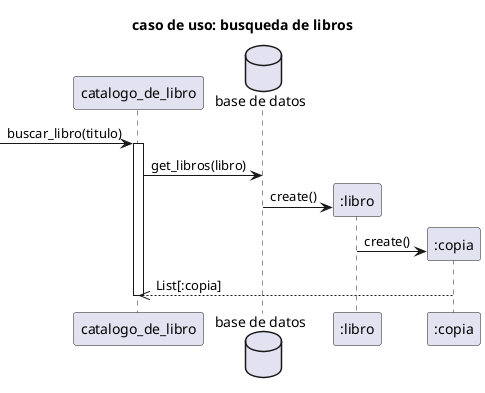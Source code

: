 
' actor "usuario" as u
' participant "sistema" as s
' database "base de datos" as bd

' u->s:iniciarSesion(correo,contraseña)
' activate s
' u->s:el usuario da click al cuadro de busqueda
' group buscar por titulo
' u->s:ingresa el titulo del libro

' s->bd:buscarLibro(titulo)
' activate bd
' deactivate bd
' s->s: los ordena en forma de lista
' s->u:muestra los libros
' else no ingresa titulo
'  s->s:listarLibros()
'  activate s
'  deactivate s
' else no encuetra libro
' s->u:mensaje("no se encontro libro")
' end



@startuml
title caso de uso: busqueda de libros

participant "catalogo_de_libro" as c
database "base de datos" as db

->c:buscar_libro(titulo)
activate c
c->db:get_libros(libro)
create ":libro" as l
db->l:create()
create ":copia" as co
l->co:create()
co-->>c:List[:copia]

deactivate c
@enduml